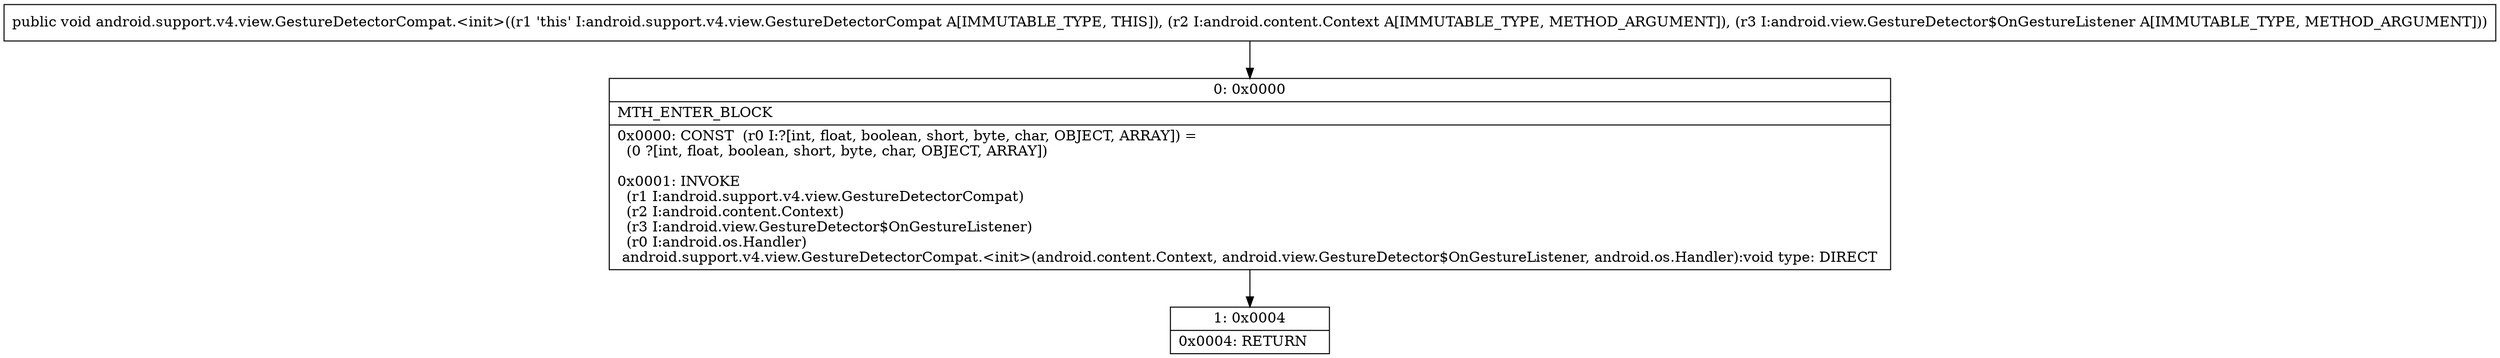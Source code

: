 digraph "CFG forandroid.support.v4.view.GestureDetectorCompat.\<init\>(Landroid\/content\/Context;Landroid\/view\/GestureDetector$OnGestureListener;)V" {
Node_0 [shape=record,label="{0\:\ 0x0000|MTH_ENTER_BLOCK\l|0x0000: CONST  (r0 I:?[int, float, boolean, short, byte, char, OBJECT, ARRAY]) = \l  (0 ?[int, float, boolean, short, byte, char, OBJECT, ARRAY])\l \l0x0001: INVOKE  \l  (r1 I:android.support.v4.view.GestureDetectorCompat)\l  (r2 I:android.content.Context)\l  (r3 I:android.view.GestureDetector$OnGestureListener)\l  (r0 I:android.os.Handler)\l android.support.v4.view.GestureDetectorCompat.\<init\>(android.content.Context, android.view.GestureDetector$OnGestureListener, android.os.Handler):void type: DIRECT \l}"];
Node_1 [shape=record,label="{1\:\ 0x0004|0x0004: RETURN   \l}"];
MethodNode[shape=record,label="{public void android.support.v4.view.GestureDetectorCompat.\<init\>((r1 'this' I:android.support.v4.view.GestureDetectorCompat A[IMMUTABLE_TYPE, THIS]), (r2 I:android.content.Context A[IMMUTABLE_TYPE, METHOD_ARGUMENT]), (r3 I:android.view.GestureDetector$OnGestureListener A[IMMUTABLE_TYPE, METHOD_ARGUMENT])) }"];
MethodNode -> Node_0;
Node_0 -> Node_1;
}

